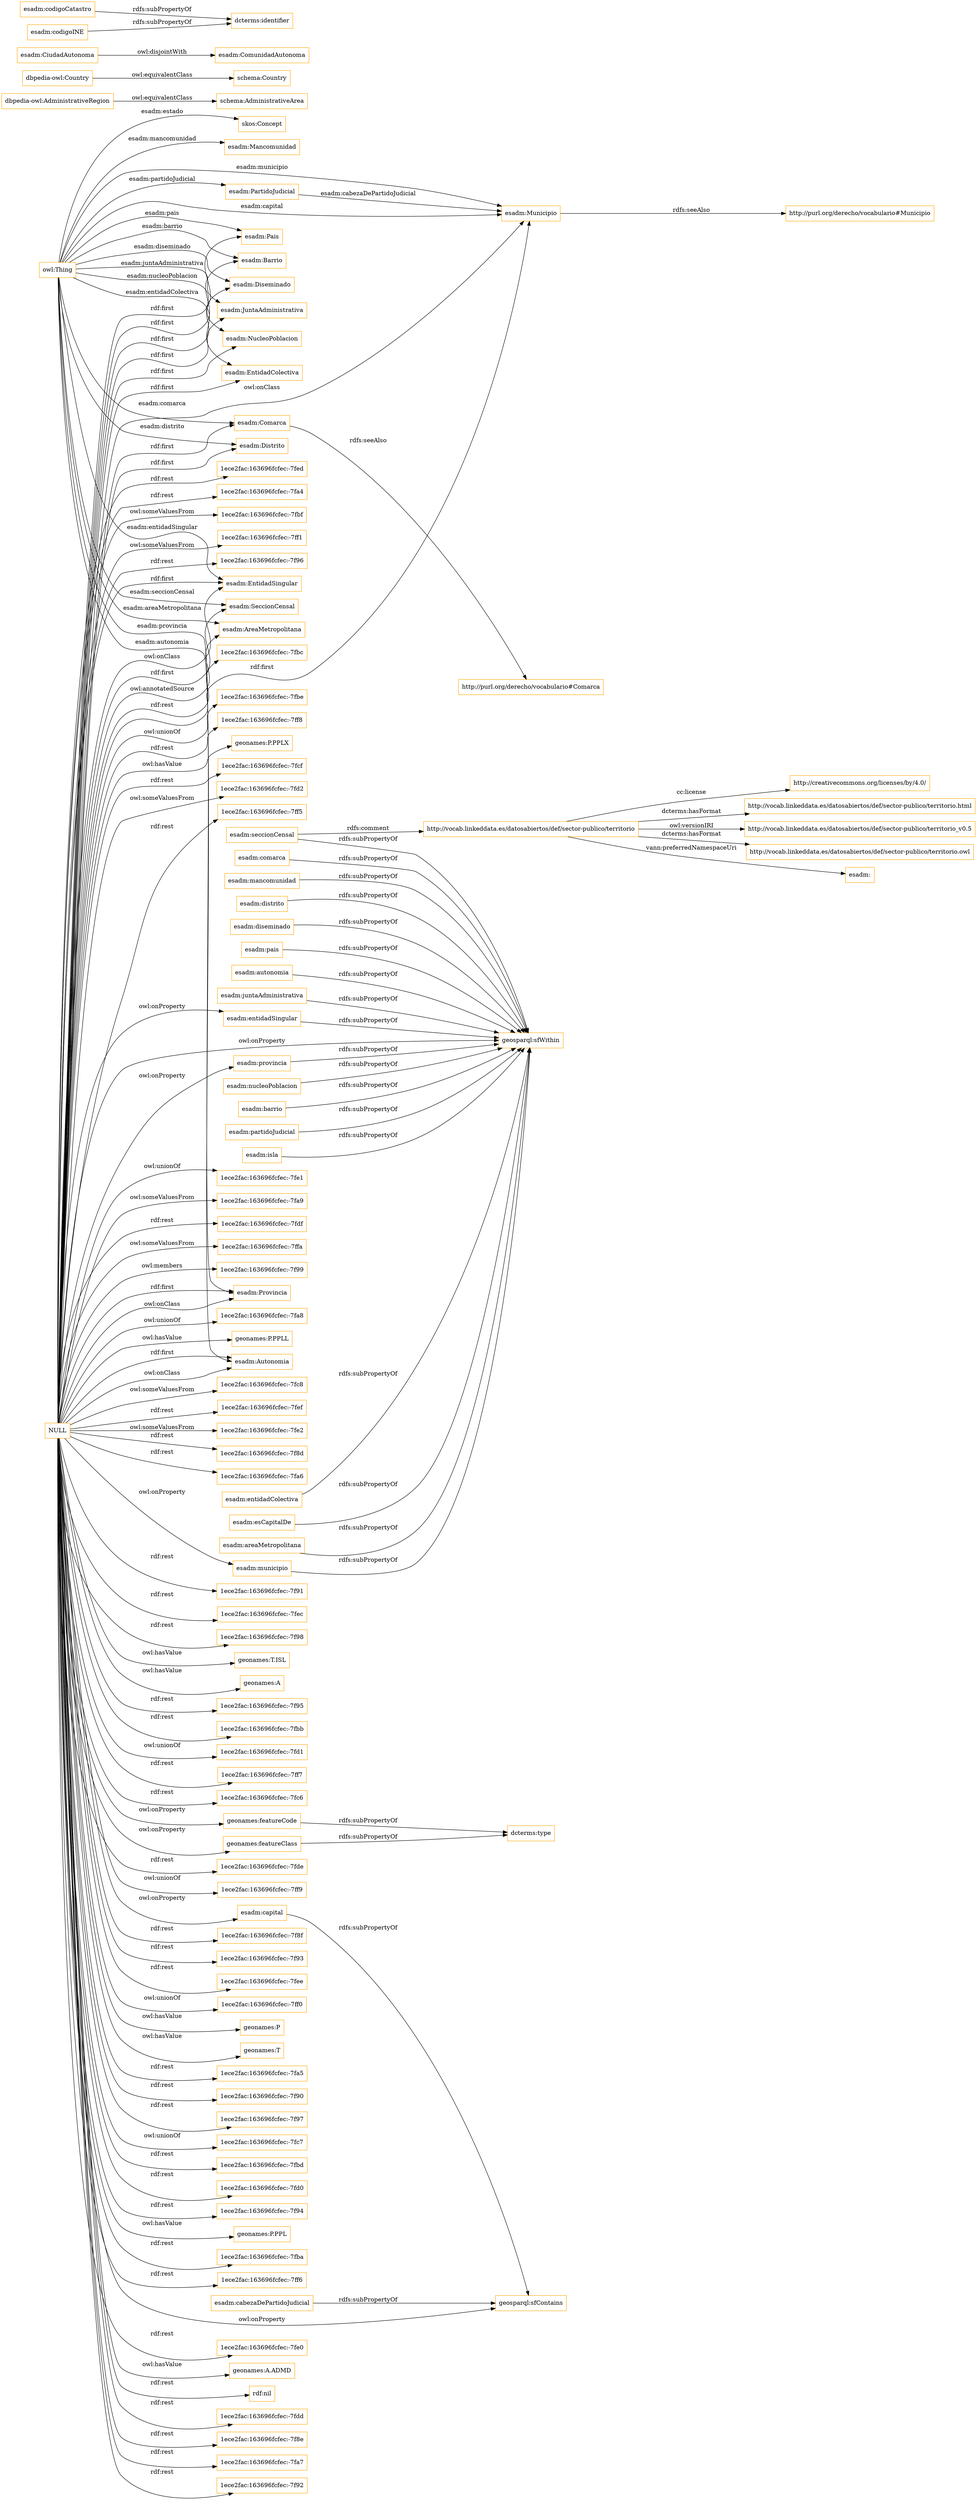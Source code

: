 digraph ar2dtool_diagram { 
rankdir=LR;
size="1501"
node [shape = rectangle, color="orange"]; "esadm:Mancomunidad" "1ece2fac:163696fcfec:-7fbf" "1ece2fac:163696fcfec:-7ff1" "esadm:Comarca" "dbpedia-owl:AdministrativeRegion" "schema:Country" "esadm:EntidadSingular" "esadm:Municipio" "esadm:Pais" "schema:AdministrativeArea" "esadm:CiudadAutonoma" "esadm:Barrio" "1ece2fac:163696fcfec:-7fd2" "dbpedia-owl:Country" "esadm:Diseminado" "esadm:JuntaAdministrativa" "1ece2fac:163696fcfec:-7fa9" "esadm:NucleoPoblacion" "1ece2fac:163696fcfec:-7ffa" "esadm:Provincia" "esadm:EntidadColectiva" "esadm:PartidoJudicial" "esadm:ComunidadAutonoma" "skos:Concept" "esadm:Autonomia" "1ece2fac:163696fcfec:-7fc8" "esadm:Distrito" "1ece2fac:163696fcfec:-7fe2" "esadm:SeccionCensal" "esadm:AreaMetropolitana" ; /*classes style*/
	"esadm:entidadSingular" -> "geosparql:sfWithin" [ label = "rdfs:subPropertyOf" ];
	"NULL" -> "1ece2fac:163696fcfec:-7f91" [ label = "rdf:rest" ];
	"NULL" -> "1ece2fac:163696fcfec:-7fec" [ label = "rdf:rest" ];
	"NULL" -> "1ece2fac:163696fcfec:-7f98" [ label = "rdf:rest" ];
	"NULL" -> "geonames:T.ISL" [ label = "owl:hasValue" ];
	"NULL" -> "geonames:A" [ label = "owl:hasValue" ];
	"NULL" -> "1ece2fac:163696fcfec:-7f95" [ label = "rdf:rest" ];
	"NULL" -> "esadm:Autonomia" [ label = "owl:onClass" ];
	"NULL" -> "1ece2fac:163696fcfec:-7fbb" [ label = "rdf:rest" ];
	"NULL" -> "1ece2fac:163696fcfec:-7fd1" [ label = "owl:unionOf" ];
	"NULL" -> "1ece2fac:163696fcfec:-7ff7" [ label = "rdf:rest" ];
	"NULL" -> "esadm:Diseminado" [ label = "rdf:first" ];
	"NULL" -> "esadm:Barrio" [ label = "rdf:first" ];
	"NULL" -> "1ece2fac:163696fcfec:-7ffa" [ label = "owl:someValuesFrom" ];
	"NULL" -> "1ece2fac:163696fcfec:-7fc6" [ label = "rdf:rest" ];
	"NULL" -> "geonames:featureClass" [ label = "owl:onProperty" ];
	"NULL" -> "1ece2fac:163696fcfec:-7fde" [ label = "rdf:rest" ];
	"NULL" -> "1ece2fac:163696fcfec:-7ff1" [ label = "owl:someValuesFrom" ];
	"NULL" -> "1ece2fac:163696fcfec:-7ff9" [ label = "owl:unionOf" ];
	"NULL" -> "1ece2fac:163696fcfec:-7fc8" [ label = "owl:someValuesFrom" ];
	"NULL" -> "1ece2fac:163696fcfec:-7f8f" [ label = "rdf:rest" ];
	"NULL" -> "esadm:JuntaAdministrativa" [ label = "rdf:first" ];
	"NULL" -> "esadm:provincia" [ label = "owl:onProperty" ];
	"NULL" -> "esadm:Comarca" [ label = "rdf:first" ];
	"NULL" -> "1ece2fac:163696fcfec:-7f93" [ label = "rdf:rest" ];
	"NULL" -> "1ece2fac:163696fcfec:-7fee" [ label = "rdf:rest" ];
	"NULL" -> "1ece2fac:163696fcfec:-7ff0" [ label = "owl:unionOf" ];
	"NULL" -> "esadm:SeccionCensal" [ label = "rdf:first" ];
	"NULL" -> "geonames:P" [ label = "owl:hasValue" ];
	"NULL" -> "esadm:Autonomia" [ label = "rdf:first" ];
	"NULL" -> "geonames:T" [ label = "owl:hasValue" ];
	"NULL" -> "1ece2fac:163696fcfec:-7fa5" [ label = "rdf:rest" ];
	"NULL" -> "1ece2fac:163696fcfec:-7f90" [ label = "rdf:rest" ];
	"NULL" -> "1ece2fac:163696fcfec:-7f97" [ label = "rdf:rest" ];
	"NULL" -> "esadm:EntidadSingular" [ label = "rdf:first" ];
	"NULL" -> "1ece2fac:163696fcfec:-7fc7" [ label = "owl:unionOf" ];
	"NULL" -> "1ece2fac:163696fcfec:-7fbd" [ label = "rdf:rest" ];
	"NULL" -> "1ece2fac:163696fcfec:-7fd0" [ label = "rdf:rest" ];
	"NULL" -> "esadm:Municipio" [ label = "rdf:first" ];
	"NULL" -> "1ece2fac:163696fcfec:-7f94" [ label = "rdf:rest" ];
	"NULL" -> "esadm:Pais" [ label = "rdf:first" ];
	"NULL" -> "geonames:P.PPL" [ label = "owl:hasValue" ];
	"NULL" -> "1ece2fac:163696fcfec:-7fba" [ label = "rdf:rest" ];
	"NULL" -> "1ece2fac:163696fcfec:-7ff6" [ label = "rdf:rest" ];
	"NULL" -> "geosparql:sfContains" [ label = "owl:onProperty" ];
	"NULL" -> "1ece2fac:163696fcfec:-7fe0" [ label = "rdf:rest" ];
	"NULL" -> "geonames:A.ADMD" [ label = "owl:hasValue" ];
	"NULL" -> "rdf:nil" [ label = "rdf:rest" ];
	"NULL" -> "geosparql:sfWithin" [ label = "owl:onProperty" ];
	"NULL" -> "esadm:Provincia" [ label = "owl:onClass" ];
	"NULL" -> "1ece2fac:163696fcfec:-7fdd" [ label = "rdf:rest" ];
	"NULL" -> "esadm:EntidadSingular" [ label = "owl:onClass" ];
	"NULL" -> "esadm:capital" [ label = "owl:onProperty" ];
	"NULL" -> "esadm:Provincia" [ label = "rdf:first" ];
	"NULL" -> "1ece2fac:163696fcfec:-7fe2" [ label = "owl:someValuesFrom" ];
	"NULL" -> "1ece2fac:163696fcfec:-7fd2" [ label = "owl:someValuesFrom" ];
	"NULL" -> "1ece2fac:163696fcfec:-7f8e" [ label = "rdf:rest" ];
	"NULL" -> "1ece2fac:163696fcfec:-7fa7" [ label = "rdf:rest" ];
	"NULL" -> "1ece2fac:163696fcfec:-7f92" [ label = "rdf:rest" ];
	"NULL" -> "esadm:municipio" [ label = "owl:onProperty" ];
	"NULL" -> "1ece2fac:163696fcfec:-7fed" [ label = "rdf:rest" ];
	"NULL" -> "esadm:entidadSingular" [ label = "owl:onProperty" ];
	"NULL" -> "esadm:NucleoPoblacion" [ label = "rdf:first" ];
	"NULL" -> "1ece2fac:163696fcfec:-7fa9" [ label = "owl:someValuesFrom" ];
	"NULL" -> "1ece2fac:163696fcfec:-7fa4" [ label = "rdf:rest" ];
	"NULL" -> "geonames:featureCode" [ label = "owl:onProperty" ];
	"NULL" -> "1ece2fac:163696fcfec:-7f96" [ label = "rdf:rest" ];
	"NULL" -> "esadm:Municipio" [ label = "owl:onClass" ];
	"NULL" -> "1ece2fac:163696fcfec:-7fbc" [ label = "rdf:rest" ];
	"NULL" -> "esadm:Distrito" [ label = "rdf:first" ];
	"NULL" -> "1ece2fac:163696fcfec:-7fbe" [ label = "owl:unionOf" ];
	"NULL" -> "1ece2fac:163696fcfec:-7ff8" [ label = "rdf:rest" ];
	"NULL" -> "geonames:P.PPLX" [ label = "owl:hasValue" ];
	"NULL" -> "1ece2fac:163696fcfec:-7fcf" [ label = "rdf:rest" ];
	"NULL" -> "esadm:EntidadColectiva" [ label = "rdf:first" ];
	"NULL" -> "1ece2fac:163696fcfec:-7ff5" [ label = "rdf:rest" ];
	"NULL" -> "1ece2fac:163696fcfec:-7fe1" [ label = "owl:unionOf" ];
	"NULL" -> "1ece2fac:163696fcfec:-7fdf" [ label = "rdf:rest" ];
	"NULL" -> "esadm:AreaMetropolitana" [ label = "owl:annotatedSource" ];
	"NULL" -> "1ece2fac:163696fcfec:-7f99" [ label = "owl:members" ];
	"NULL" -> "1ece2fac:163696fcfec:-7fa8" [ label = "owl:unionOf" ];
	"NULL" -> "1ece2fac:163696fcfec:-7fbf" [ label = "owl:someValuesFrom" ];
	"NULL" -> "geonames:P.PPLL" [ label = "owl:hasValue" ];
	"NULL" -> "1ece2fac:163696fcfec:-7fef" [ label = "rdf:rest" ];
	"NULL" -> "1ece2fac:163696fcfec:-7f8d" [ label = "rdf:rest" ];
	"NULL" -> "1ece2fac:163696fcfec:-7fa6" [ label = "rdf:rest" ];
	"esadm:Municipio" -> "http://purl.org/derecho/vocabulario#Municipio" [ label = "rdfs:seeAlso" ];
	"esadm:nucleoPoblacion" -> "geosparql:sfWithin" [ label = "rdfs:subPropertyOf" ];
	"esadm:barrio" -> "geosparql:sfWithin" [ label = "rdfs:subPropertyOf" ];
	"esadm:codigoCatastro" -> "dcterms:identifier" [ label = "rdfs:subPropertyOf" ];
	"esadm:CiudadAutonoma" -> "esadm:ComunidadAutonoma" [ label = "owl:disjointWith" ];
	"geonames:featureClass" -> "dcterms:type" [ label = "rdfs:subPropertyOf" ];
	"esadm:partidoJudicial" -> "geosparql:sfWithin" [ label = "rdfs:subPropertyOf" ];
	"http://vocab.linkeddata.es/datosabiertos/def/sector-publico/territorio" -> "http://vocab.linkeddata.es/datosabiertos/def/sector-publico/territorio.html" [ label = "dcterms:hasFormat" ];
	"http://vocab.linkeddata.es/datosabiertos/def/sector-publico/territorio" -> "http://vocab.linkeddata.es/datosabiertos/def/sector-publico/territorio_v0.5" [ label = "owl:versionIRI" ];
	"http://vocab.linkeddata.es/datosabiertos/def/sector-publico/territorio" -> "http://vocab.linkeddata.es/datosabiertos/def/sector-publico/territorio.owl" [ label = "dcterms:hasFormat" ];
	"http://vocab.linkeddata.es/datosabiertos/def/sector-publico/territorio" -> "esadm:" [ label = "vann:preferredNamespaceUri" ];
	"http://vocab.linkeddata.es/datosabiertos/def/sector-publico/territorio" -> "http://creativecommons.org/licenses/by/4.0/" [ label = "cc:license" ];
	"dbpedia-owl:AdministrativeRegion" -> "schema:AdministrativeArea" [ label = "owl:equivalentClass" ];
	"esadm:isla" -> "geosparql:sfWithin" [ label = "rdfs:subPropertyOf" ];
	"esadm:entidadColectiva" -> "geosparql:sfWithin" [ label = "rdfs:subPropertyOf" ];
	"esadm:esCapitalDe" -> "geosparql:sfWithin" [ label = "rdfs:subPropertyOf" ];
	"esadm:areaMetropolitana" -> "geosparql:sfWithin" [ label = "rdfs:subPropertyOf" ];
	"esadm:codigoINE" -> "dcterms:identifier" [ label = "rdfs:subPropertyOf" ];
	"esadm:seccionCensal" -> "geosparql:sfWithin" [ label = "rdfs:subPropertyOf" ];
	"esadm:seccionCensal" -> "http://vocab.linkeddata.es/datosabiertos/def/sector-publico/territorio" [ label = "rdfs:comment" ];
	"esadm:comarca" -> "geosparql:sfWithin" [ label = "rdfs:subPropertyOf" ];
	"esadm:municipio" -> "geosparql:sfWithin" [ label = "rdfs:subPropertyOf" ];
	"geonames:featureCode" -> "dcterms:type" [ label = "rdfs:subPropertyOf" ];
	"esadm:mancomunidad" -> "geosparql:sfWithin" [ label = "rdfs:subPropertyOf" ];
	"esadm:distrito" -> "geosparql:sfWithin" [ label = "rdfs:subPropertyOf" ];
	"esadm:diseminado" -> "geosparql:sfWithin" [ label = "rdfs:subPropertyOf" ];
	"esadm:provincia" -> "geosparql:sfWithin" [ label = "rdfs:subPropertyOf" ];
	"dbpedia-owl:Country" -> "schema:Country" [ label = "owl:equivalentClass" ];
	"esadm:capital" -> "geosparql:sfContains" [ label = "rdfs:subPropertyOf" ];
	"esadm:cabezaDePartidoJudicial" -> "geosparql:sfContains" [ label = "rdfs:subPropertyOf" ];
	"esadm:pais" -> "geosparql:sfWithin" [ label = "rdfs:subPropertyOf" ];
	"esadm:autonomia" -> "geosparql:sfWithin" [ label = "rdfs:subPropertyOf" ];
	"esadm:juntaAdministrativa" -> "geosparql:sfWithin" [ label = "rdfs:subPropertyOf" ];
	"esadm:Comarca" -> "http://purl.org/derecho/vocabulario#Comarca" [ label = "rdfs:seeAlso" ];
	"owl:Thing" -> "esadm:NucleoPoblacion" [ label = "esadm:nucleoPoblacion" ];
	"owl:Thing" -> "esadm:Pais" [ label = "esadm:pais" ];
	"owl:Thing" -> "esadm:Provincia" [ label = "esadm:provincia" ];
	"owl:Thing" -> "esadm:SeccionCensal" [ label = "esadm:seccionCensal" ];
	"owl:Thing" -> "esadm:Distrito" [ label = "esadm:distrito" ];
	"owl:Thing" -> "esadm:JuntaAdministrativa" [ label = "esadm:juntaAdministrativa" ];
	"esadm:PartidoJudicial" -> "esadm:Municipio" [ label = "esadm:cabezaDePartidoJudicial" ];
	"owl:Thing" -> "esadm:AreaMetropolitana" [ label = "esadm:areaMetropolitana" ];
	"owl:Thing" -> "esadm:EntidadSingular" [ label = "esadm:entidadSingular" ];
	"owl:Thing" -> "esadm:Municipio" [ label = "esadm:capital" ];
	"owl:Thing" -> "esadm:Autonomia" [ label = "esadm:autonomia" ];
	"owl:Thing" -> "esadm:Barrio" [ label = "esadm:barrio" ];
	"owl:Thing" -> "esadm:Comarca" [ label = "esadm:comarca" ];
	"owl:Thing" -> "esadm:Diseminado" [ label = "esadm:diseminado" ];
	"owl:Thing" -> "esadm:Mancomunidad" [ label = "esadm:mancomunidad" ];
	"owl:Thing" -> "esadm:EntidadColectiva" [ label = "esadm:entidadColectiva" ];
	"owl:Thing" -> "esadm:PartidoJudicial" [ label = "esadm:partidoJudicial" ];
	"owl:Thing" -> "esadm:Municipio" [ label = "esadm:municipio" ];
	"owl:Thing" -> "skos:Concept" [ label = "esadm:estado" ];

}
